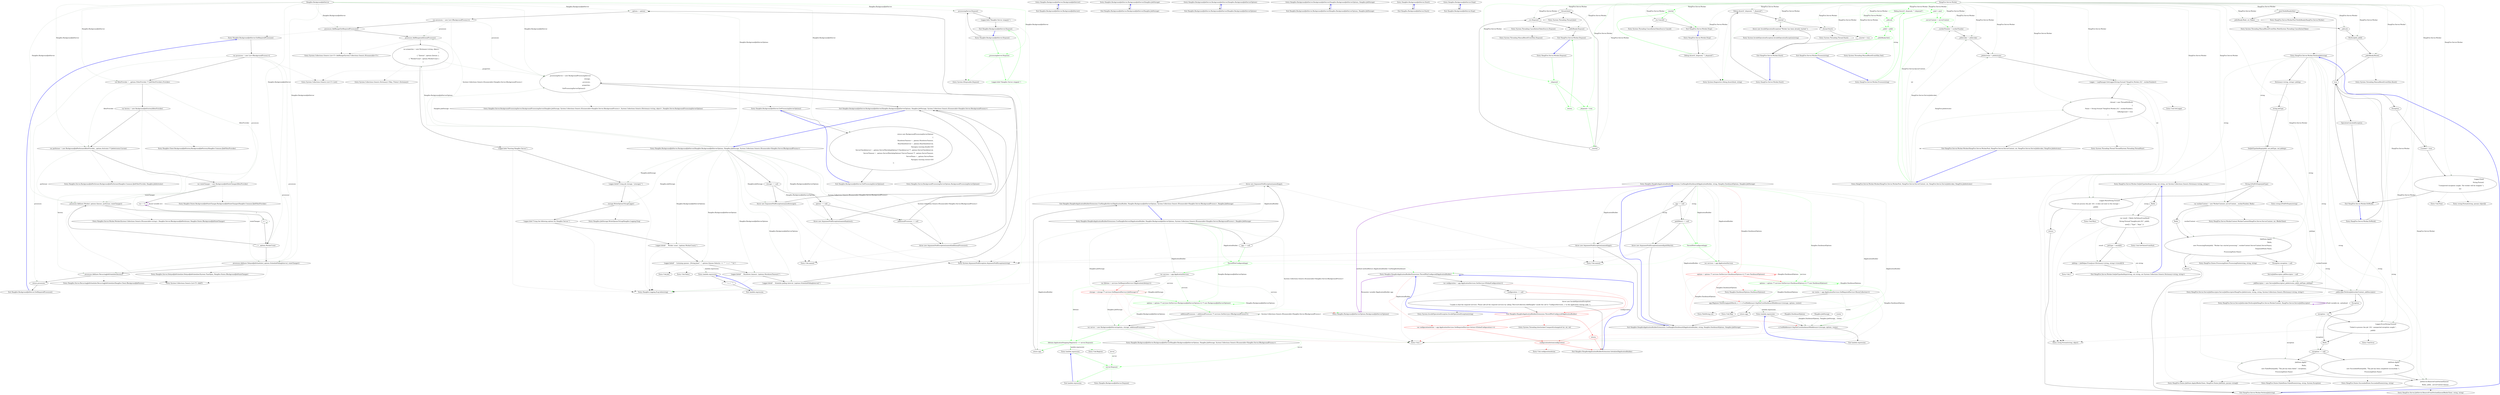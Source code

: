 digraph  {
n77 [label="Hangfire.BackgroundJobServer", span=""];
n0 [label="Entry Hangfire.BackgroundJobServer.BackgroundJobServer()", span="39-39", cluster="Hangfire.BackgroundJobServer.BackgroundJobServer()"];
n1 [label="Exit Hangfire.BackgroundJobServer.BackgroundJobServer()", span="39-39", cluster="Hangfire.BackgroundJobServer.BackgroundJobServer()"];
n2 [label="Entry Hangfire.BackgroundJobServer.BackgroundJobServer(Hangfire.JobStorage)", span="49-49", cluster="Hangfire.BackgroundJobServer.BackgroundJobServer(Hangfire.JobStorage)"];
n3 [label="Exit Hangfire.BackgroundJobServer.BackgroundJobServer(Hangfire.JobStorage)", span="49-49", cluster="Hangfire.BackgroundJobServer.BackgroundJobServer(Hangfire.JobStorage)"];
n4 [label="Entry Hangfire.BackgroundJobServer.BackgroundJobServer(Hangfire.BackgroundJobServerOptions)", span="59-59", cluster="Hangfire.BackgroundJobServer.BackgroundJobServer(Hangfire.BackgroundJobServerOptions)"];
n5 [label="Exit Hangfire.BackgroundJobServer.BackgroundJobServer(Hangfire.BackgroundJobServerOptions)", span="59-59", cluster="Hangfire.BackgroundJobServer.BackgroundJobServer(Hangfire.BackgroundJobServerOptions)"];
n6 [label="Entry Hangfire.BackgroundJobServer.BackgroundJobServer(Hangfire.BackgroundJobServerOptions, Hangfire.JobStorage)", span="70-70", cluster="Hangfire.BackgroundJobServer.BackgroundJobServer(Hangfire.BackgroundJobServerOptions, Hangfire.JobStorage)"];
n7 [label="Exit Hangfire.BackgroundJobServer.BackgroundJobServer(Hangfire.BackgroundJobServerOptions, Hangfire.JobStorage)", span="70-70", cluster="Hangfire.BackgroundJobServer.BackgroundJobServer(Hangfire.BackgroundJobServerOptions, Hangfire.JobStorage)"];
n8 [label="Entry Hangfire.BackgroundJobServer.BackgroundJobServer(Hangfire.BackgroundJobServerOptions, Hangfire.JobStorage, System.Collections.Generic.IEnumerable<Hangfire.Server.IBackgroundProcess>)", span="75-75", cluster="Hangfire.BackgroundJobServer.BackgroundJobServer(Hangfire.BackgroundJobServerOptions, Hangfire.JobStorage, System.Collections.Generic.IEnumerable<Hangfire.Server.IBackgroundProcess>)"];
n9 [label="storage == null", span="80-80", cluster="Hangfire.BackgroundJobServer.BackgroundJobServer(Hangfire.BackgroundJobServerOptions, Hangfire.JobStorage, System.Collections.Generic.IEnumerable<Hangfire.Server.IBackgroundProcess>)"];
n10 [label="throw new ArgumentNullException(nameof(storage));", span="80-80", cluster="Hangfire.BackgroundJobServer.BackgroundJobServer(Hangfire.BackgroundJobServerOptions, Hangfire.JobStorage, System.Collections.Generic.IEnumerable<Hangfire.Server.IBackgroundProcess>)"];
n11 [label="options == null", span="81-81", cluster="Hangfire.BackgroundJobServer.BackgroundJobServer(Hangfire.BackgroundJobServerOptions, Hangfire.JobStorage, System.Collections.Generic.IEnumerable<Hangfire.Server.IBackgroundProcess>)"];
n12 [label="throw new ArgumentNullException(nameof(options));", span="81-81", cluster="Hangfire.BackgroundJobServer.BackgroundJobServer(Hangfire.BackgroundJobServerOptions, Hangfire.JobStorage, System.Collections.Generic.IEnumerable<Hangfire.Server.IBackgroundProcess>)"];
n13 [label="additionalProcesses == null", span="82-82", cluster="Hangfire.BackgroundJobServer.BackgroundJobServer(Hangfire.BackgroundJobServerOptions, Hangfire.JobStorage, System.Collections.Generic.IEnumerable<Hangfire.Server.IBackgroundProcess>)"];
n14 [label="throw new ArgumentNullException(nameof(additionalProcesses));", span="82-82", cluster="Hangfire.BackgroundJobServer.BackgroundJobServer(Hangfire.BackgroundJobServerOptions, Hangfire.JobStorage, System.Collections.Generic.IEnumerable<Hangfire.Server.IBackgroundProcess>)"];
n15 [label="_options = options", span="84-84", cluster="Hangfire.BackgroundJobServer.BackgroundJobServer(Hangfire.BackgroundJobServerOptions, Hangfire.JobStorage, System.Collections.Generic.IEnumerable<Hangfire.Server.IBackgroundProcess>)"];
n18 [label="processes.AddRange(additionalProcesses)", span="88-88", cluster="Hangfire.BackgroundJobServer.BackgroundJobServer(Hangfire.BackgroundJobServerOptions, Hangfire.JobStorage, System.Collections.Generic.IEnumerable<Hangfire.Server.IBackgroundProcess>)"];
n19 [label="var properties = new Dictionary<string, object>\r\n            {\r\n                { ''Queues'', options.Queues },\r\n                { ''WorkerCount'', options.WorkerCount }\r\n            }", span="90-94", cluster="Hangfire.BackgroundJobServer.BackgroundJobServer(Hangfire.BackgroundJobServerOptions, Hangfire.JobStorage, System.Collections.Generic.IEnumerable<Hangfire.Server.IBackgroundProcess>)"];
n21 [label="Logger.Info($''Using job storage: '{storage}''')", span="97-97", cluster="Hangfire.BackgroundJobServer.BackgroundJobServer(Hangfire.BackgroundJobServerOptions, Hangfire.JobStorage, System.Collections.Generic.IEnumerable<Hangfire.Server.IBackgroundProcess>)"];
n22 [label="storage.WriteOptionsToLog(Logger)", span="99-99", cluster="Hangfire.BackgroundJobServer.BackgroundJobServer(Hangfire.BackgroundJobServerOptions, Hangfire.JobStorage, System.Collections.Generic.IEnumerable<Hangfire.Server.IBackgroundProcess>)"];
n24 [label="Logger.Info($''    Worker count: {options.WorkerCount}'')", span="102-102", cluster="Hangfire.BackgroundJobServer.BackgroundJobServer(Hangfire.BackgroundJobServerOptions, Hangfire.JobStorage, System.Collections.Generic.IEnumerable<Hangfire.Server.IBackgroundProcess>)"];
n25 [label="Logger.Info($''    Listening queues: {String.Join('', '', options.Queues.Select(x => ''''' + x + '''''))}'')", span="103-103", cluster="Hangfire.BackgroundJobServer.BackgroundJobServer(Hangfire.BackgroundJobServerOptions, Hangfire.JobStorage, System.Collections.Generic.IEnumerable<Hangfire.Server.IBackgroundProcess>)"];
n26 [label="Logger.Info($''    Shutdown timeout: {options.ShutdownTimeout}'')", span="104-104", cluster="Hangfire.BackgroundJobServer.BackgroundJobServer(Hangfire.BackgroundJobServerOptions, Hangfire.JobStorage, System.Collections.Generic.IEnumerable<Hangfire.Server.IBackgroundProcess>)"];
n27 [label="Logger.Info($''    Schedule polling interval: {options.SchedulePollingInterval}'')", span="105-105", cluster="Hangfire.BackgroundJobServer.BackgroundJobServer(Hangfire.BackgroundJobServerOptions, Hangfire.JobStorage, System.Collections.Generic.IEnumerable<Hangfire.Server.IBackgroundProcess>)"];
n28 [label="_processingServer = new BackgroundProcessingServer(\r\n                storage, \r\n                processes, \r\n                properties, \r\n                GetProcessingServerOptions())", span="107-111", cluster="Hangfire.BackgroundJobServer.BackgroundJobServer(Hangfire.BackgroundJobServerOptions, Hangfire.JobStorage, System.Collections.Generic.IEnumerable<Hangfire.Server.IBackgroundProcess>)"];
n16 [label="var processes = new List<IBackgroundProcess>()", span="86-86", cluster="Hangfire.BackgroundJobServer.BackgroundJobServer(Hangfire.BackgroundJobServerOptions, Hangfire.JobStorage, System.Collections.Generic.IEnumerable<Hangfire.Server.IBackgroundProcess>)"];
n17 [label="processes.AddRange(GetRequiredProcesses())", span="87-87", cluster="Hangfire.BackgroundJobServer.BackgroundJobServer(Hangfire.BackgroundJobServerOptions, Hangfire.JobStorage, System.Collections.Generic.IEnumerable<Hangfire.Server.IBackgroundProcess>)"];
n32 [label="Entry System.Collections.Generic.List<T>.List()", span="0-0", cluster="System.Collections.Generic.List<T>.List()"];
n33 [label="Entry Hangfire.BackgroundJobServer.GetRequiredProcesses()", span="120-120", cluster="Hangfire.BackgroundJobServer.GetRequiredProcesses()"];
n34 [label="Entry System.Collections.Generic.List<T>.AddRange(System.Collections.Generic.IEnumerable<T>)", span="0-0", cluster="System.Collections.Generic.List<T>.AddRange(System.Collections.Generic.IEnumerable<T>)"];
n20 [label="Logger.Info(''Starting Hangfire Server'')", span="96-96", cluster="Hangfire.BackgroundJobServer.BackgroundJobServer(Hangfire.BackgroundJobServerOptions, Hangfire.JobStorage, System.Collections.Generic.IEnumerable<Hangfire.Server.IBackgroundProcess>)"];
n35 [label="Entry System.Collections.Generic.Dictionary<TKey, TValue>.Dictionary()", span="0-0", cluster="System.Collections.Generic.Dictionary<TKey, TValue>.Dictionary()"];
n36 [label="Entry Hangfire.Logging.ILog.Info(string)", span="204-204", cluster="Hangfire.Logging.ILog.Info(string)"];
n23 [label="Logger.Info(''Using the following options for Hangfire Server:'')", span="101-101", cluster="Hangfire.BackgroundJobServer.BackgroundJobServer(Hangfire.BackgroundJobServerOptions, Hangfire.JobStorage, System.Collections.Generic.IEnumerable<Hangfire.Server.IBackgroundProcess>)"];
n37 [label="Entry Hangfire.JobStorage.WriteOptionsToLog(Hangfire.Logging.ILog)", span="70-70", cluster="Hangfire.JobStorage.WriteOptionsToLog(Hangfire.Logging.ILog)"];
n38 [label="Entry Unk.Select", span="", cluster="Unk.Select"];
n39 [label="Entry Unk.Join", span="", cluster="Unk.Join"];
n42 [label="Entry lambda expression", span="103-103", cluster="lambda expression"];
n29 [label="Exit Hangfire.BackgroundJobServer.BackgroundJobServer(Hangfire.BackgroundJobServerOptions, Hangfire.JobStorage, System.Collections.Generic.IEnumerable<Hangfire.Server.IBackgroundProcess>)", span="75-75", cluster="Hangfire.BackgroundJobServer.BackgroundJobServer(Hangfire.BackgroundJobServerOptions, Hangfire.JobStorage, System.Collections.Generic.IEnumerable<Hangfire.Server.IBackgroundProcess>)"];
n40 [label="Entry Hangfire.Server.BackgroundProcessingServer.BackgroundProcessingServer(Hangfire.JobStorage, System.Collections.Generic.IEnumerable<Hangfire.Server.IBackgroundProcess>, System.Collections.Generic.IDictionary<string, object>, Hangfire.Server.BackgroundProcessingServerOptions)", span="91-91", cluster="Hangfire.Server.BackgroundProcessingServer.BackgroundProcessingServer(Hangfire.JobStorage, System.Collections.Generic.IEnumerable<Hangfire.Server.IBackgroundProcess>, System.Collections.Generic.IDictionary<string, object>, Hangfire.Server.BackgroundProcessingServerOptions)"];
n41 [label="Entry Hangfire.BackgroundJobServer.GetProcessingServerOptions()", span="141-141", cluster="Hangfire.BackgroundJobServer.GetProcessingServerOptions()"];
n30 [label="Entry System.ArgumentNullException.ArgumentNullException(string)", span="0-0", cluster="System.ArgumentNullException.ArgumentNullException(string)"];
n31 [label="Entry Unk.nameof", span="", cluster="Unk.nameof"];
n43 [label="''''' + x + '''''", span="103-103", cluster="lambda expression"];
n44 [label="Exit lambda expression", span="103-103", cluster="lambda expression"];
n45 [label="Entry Hangfire.BackgroundJobServer.Dispose()", span="114-114", cluster="Hangfire.BackgroundJobServer.Dispose()"];
n46 [label="_processingServer.Dispose()", span="116-116", cluster="Hangfire.BackgroundJobServer.Dispose()"];
n47 [label="Logger.Info(''Hangfire Server stopped.'')", span="117-117", cluster="Hangfire.BackgroundJobServer.Dispose()"];
n49 [label="Entry System.IDisposable.Dispose()", span="0-0", cluster="System.IDisposable.Dispose()"];
n48 [label="Exit Hangfire.BackgroundJobServer.Dispose()", span="114-114", cluster="Hangfire.BackgroundJobServer.Dispose()"];
n50 [label="var processes = new List<IBackgroundProcess>()", span="122-122", cluster="Hangfire.BackgroundJobServer.GetRequiredProcesses()"];
n51 [label="var filterProvider = _options.FilterProvider ?? JobFilterProviders.Providers", span="124-124", cluster="Hangfire.BackgroundJobServer.GetRequiredProcesses()"];
n57 [label="processes.Add(new Worker(_options.Queues, performer, stateChanger))", span="132-132", cluster="Hangfire.BackgroundJobServer.GetRequiredProcesses()"];
n59 [label="processes.Add(new DelayedJobScheduler(_options.SchedulePollingInterval, stateChanger))", span="135-135", cluster="Hangfire.BackgroundJobServer.GetRequiredProcesses()"];
n60 [label="processes.Add(new RecurringJobScheduler(factory))", span="136-136", cluster="Hangfire.BackgroundJobServer.GetRequiredProcesses()"];
n61 [label="return processes;", span="138-138", cluster="Hangfire.BackgroundJobServer.GetRequiredProcesses()"];
n52 [label="var factory = new BackgroundJobFactory(filterProvider)", span="126-126", cluster="Hangfire.BackgroundJobServer.GetRequiredProcesses()"];
n53 [label="var performer = new BackgroundJobPerformer(filterProvider, _options.Activator ?? JobActivator.Current)", span="127-127", cluster="Hangfire.BackgroundJobServer.GetRequiredProcesses()"];
n54 [label="var stateChanger = new BackgroundJobStateChanger(filterProvider)", span="128-128", cluster="Hangfire.BackgroundJobServer.GetRequiredProcesses()"];
n63 [label="Entry Hangfire.Client.BackgroundJobFactory.BackgroundJobFactory(Hangfire.Common.IJobFilterProvider)", span="35-35", cluster="Hangfire.Client.BackgroundJobFactory.BackgroundJobFactory(Hangfire.Common.IJobFilterProvider)"];
n64 [label="Entry Hangfire.Server.BackgroundJobPerformer.BackgroundJobPerformer(Hangfire.Common.IJobFilterProvider, Hangfire.JobActivator)", span="39-39", cluster="Hangfire.Server.BackgroundJobPerformer.BackgroundJobPerformer(Hangfire.Common.IJobFilterProvider, Hangfire.JobActivator)"];
n55 [label="var i = 0", span="130-130", cluster="Hangfire.BackgroundJobServer.GetRequiredProcesses()"];
n65 [label="Entry Hangfire.States.BackgroundJobStateChanger.BackgroundJobStateChanger(Hangfire.Common.IJobFilterProvider)", span="35-35", cluster="Hangfire.States.BackgroundJobStateChanger.BackgroundJobStateChanger(Hangfire.Common.IJobFilterProvider)"];
n56 [label="i < _options.WorkerCount", span="130-130", cluster="Hangfire.BackgroundJobServer.GetRequiredProcesses()"];
n58 [label="i++", span="130-130", cluster="Hangfire.BackgroundJobServer.GetRequiredProcesses()"];
n66 [label="Entry Hangfire.Server.Worker.Worker(System.Collections.Generic.IEnumerable<string>, Hangfire.Server.IBackgroundJobPerformer, Hangfire.States.IBackgroundJobStateChanger)", span="60-60", cluster="Hangfire.Server.Worker.Worker(System.Collections.Generic.IEnumerable<string>, Hangfire.Server.IBackgroundJobPerformer, Hangfire.States.IBackgroundJobStateChanger)"];
n67 [label="Entry System.Collections.Generic.List<T>.Add(T)", span="0-0", cluster="System.Collections.Generic.List<T>.Add(T)"];
n68 [label="Entry Hangfire.Server.DelayedJobScheduler.DelayedJobScheduler(System.TimeSpan, Hangfire.States.IBackgroundJobStateChanger)", span="104-104", cluster="Hangfire.Server.DelayedJobScheduler.DelayedJobScheduler(System.TimeSpan, Hangfire.States.IBackgroundJobStateChanger)"];
n69 [label="Entry Hangfire.Server.RecurringJobScheduler.RecurringJobScheduler(Hangfire.Client.IBackgroundJobFactory)", span="90-90", cluster="Hangfire.Server.RecurringJobScheduler.RecurringJobScheduler(Hangfire.Client.IBackgroundJobFactory)"];
n62 [label="Exit Hangfire.BackgroundJobServer.GetRequiredProcesses()", span="120-120", cluster="Hangfire.BackgroundJobServer.GetRequiredProcesses()"];
n70 [label="return new BackgroundProcessingServerOptions\r\n            {\r\n                ShutdownTimeout = _options.ShutdownTimeout,\r\n                HeartbeatInterval = _options.HeartbeatInterval,\r\n#pragma warning disable 618\r\n                ServerCheckInterval = _options.ServerWatchdogOptions?.CheckInterval ?? _options.ServerCheckInterval,\r\n                ServerTimeout = _options.ServerWatchdogOptions?.ServerTimeout ?? _options.ServerTimeout,\r\n                ServerName = _options.ServerName\r\n#pragma warning restore 618\r\n            };", span="143-152", cluster="Hangfire.BackgroundJobServer.GetProcessingServerOptions()"];
n71 [label="Exit Hangfire.BackgroundJobServer.GetProcessingServerOptions()", span="141-141", cluster="Hangfire.BackgroundJobServer.GetProcessingServerOptions()"];
n72 [label="Entry Hangfire.Server.BackgroundProcessingServerOptions.BackgroundProcessingServerOptions()", span="22-22", cluster="Hangfire.Server.BackgroundProcessingServerOptions.BackgroundProcessingServerOptions()"];
n73 [label="Entry Hangfire.BackgroundJobServer.Start()", span="156-156", cluster="Hangfire.BackgroundJobServer.Start()"];
n74 [label="Exit Hangfire.BackgroundJobServer.Start()", span="156-156", cluster="Hangfire.BackgroundJobServer.Start()"];
n75 [label="Entry Hangfire.BackgroundJobServer.Stop()", span="161-161", cluster="Hangfire.BackgroundJobServer.Stop()"];
n76 [label="Exit Hangfire.BackgroundJobServer.Stop()", span="161-161", cluster="Hangfire.BackgroundJobServer.Stop()"];
d46 [label="_processingServer.Dispose()", span="116-116", cluster="Hangfire.BackgroundJobServer.Dispose()", color=green, community=0];
d47 [label="Logger.Info(''Hangfire Server stopped.'')", span="117-117", cluster="Hangfire.BackgroundJobServer.Dispose()", color=green, community=0];
m1_53 [label="Entry Unk.configurationAction", span="", cluster="Unk.configurationAction", file="HangfireApplicationBuilderExtensions.cs"];
m1_15 [label="Entry Hangfire.HangfireApplicationBuilderExtensions.ThrowIfNotConfigured(IApplicationBuilder)", span="77-77", cluster="Hangfire.HangfireApplicationBuilderExtensions.ThrowIfNotConfigured(IApplicationBuilder)", file="HangfireApplicationBuilderExtensions.cs"];
m1_43 [label="var configuration = app.ApplicationServices.GetService<IGlobalConfiguration>()", span="79-79", cluster="Hangfire.HangfireApplicationBuilderExtensions.ThrowIfNotConfigured(IApplicationBuilder)", file="HangfireApplicationBuilderExtensions.cs"];
m1_48 [label="var configurationAction = app.ApplicationServices.GetRequiredService<Action<IGlobalConfiguration>>()", span="92-92", cluster="Hangfire.HangfireApplicationBuilderExtensions.Initialize(IApplicationBuilder)", color=red, community=0, file="HangfireApplicationBuilderExtensions.cs"];
m1_44 [label="configuration == null", span="80-80", cluster="Hangfire.HangfireApplicationBuilderExtensions.ThrowIfNotConfigured(IApplicationBuilder)", file="HangfireApplicationBuilderExtensions.cs"];
m1_49 [label="configurationAction(configuration)", span="93-93", cluster="Hangfire.HangfireApplicationBuilderExtensions.Initialize(IApplicationBuilder)", color=red, community=0, file="HangfireApplicationBuilderExtensions.cs"];
m1_45 [label="throw new InvalidOperationException(\r\n                    ''Unable to find the required services. Please add all the required services by calling 'IServiceCollection.AddHangfire' inside the call to 'ConfigureServices(...)' in the application startup code.'');", span="82-83", cluster="Hangfire.HangfireApplicationBuilderExtensions.ThrowIfNotConfigured(IApplicationBuilder)", file="HangfireApplicationBuilderExtensions.cs"];
m1_46 [label="Exit Hangfire.HangfireApplicationBuilderExtensions.ThrowIfNotConfigured(IApplicationBuilder)", span="77-77", cluster="Hangfire.HangfireApplicationBuilderExtensions.ThrowIfNotConfigured(IApplicationBuilder)", color=red, community=0, file="HangfireApplicationBuilderExtensions.cs"];
m1_47 [label="return;", span="90-90", cluster="Hangfire.HangfireApplicationBuilderExtensions.Initialize(IApplicationBuilder)", color=red, community=0, file="HangfireApplicationBuilderExtensions.cs"];
m1_50 [label="Exit Hangfire.HangfireApplicationBuilderExtensions.Initialize(IApplicationBuilder)", span="80-80", cluster="Hangfire.HangfireApplicationBuilderExtensions.Initialize(IApplicationBuilder)", file="HangfireApplicationBuilderExtensions.cs"];
m1_16 [label="Entry Unk.>", span="", cluster="Unk.>", file="HangfireApplicationBuilderExtensions.cs"];
m1_23 [label="Entry Hangfire.HangfireApplicationBuilderExtensions.UseHangfireServer(IApplicationBuilder, Hangfire.BackgroundJobServerOptions, System.Collections.Generic.IEnumerable<Hangfire.Server.IBackgroundProcess>, Hangfire.JobStorage)", span="53-53", cluster="Hangfire.HangfireApplicationBuilderExtensions.UseHangfireServer(IApplicationBuilder, Hangfire.BackgroundJobServerOptions, System.Collections.Generic.IEnumerable<Hangfire.Server.IBackgroundProcess>, Hangfire.JobStorage)", file="HangfireApplicationBuilderExtensions.cs"];
m1_24 [label="app == null", span="59-59", cluster="Hangfire.HangfireApplicationBuilderExtensions.UseHangfireServer(IApplicationBuilder, Hangfire.BackgroundJobServerOptions, System.Collections.Generic.IEnumerable<Hangfire.Server.IBackgroundProcess>, Hangfire.JobStorage)", file="HangfireApplicationBuilderExtensions.cs"];
m1_25 [label="throw new ArgumentNullException(nameof(app));", span="59-59", cluster="Hangfire.HangfireApplicationBuilderExtensions.UseHangfireServer(IApplicationBuilder, Hangfire.BackgroundJobServerOptions, System.Collections.Generic.IEnumerable<Hangfire.Server.IBackgroundProcess>, Hangfire.JobStorage)", file="HangfireApplicationBuilderExtensions.cs"];
m1_26 [label="ThrowIfNotConfigured(app)", span="60-60", cluster="Hangfire.HangfireApplicationBuilderExtensions.UseHangfireServer(IApplicationBuilder, Hangfire.BackgroundJobServerOptions, System.Collections.Generic.IEnumerable<Hangfire.Server.IBackgroundProcess>, Hangfire.JobStorage)", color=green, community=0, file="HangfireApplicationBuilderExtensions.cs"];
m1_27 [label="var services = app.ApplicationServices", span="63-63", cluster="Hangfire.HangfireApplicationBuilderExtensions.UseHangfireServer(IApplicationBuilder, Hangfire.BackgroundJobServerOptions, System.Collections.Generic.IEnumerable<Hangfire.Server.IBackgroundProcess>, Hangfire.JobStorage)", file="HangfireApplicationBuilderExtensions.cs"];
m1_29 [label="storage = storage ?? services.GetRequiredService<JobStorage>()", span="65-65", cluster="Hangfire.HangfireApplicationBuilderExtensions.UseHangfireServer(IApplicationBuilder, Hangfire.BackgroundJobServerOptions, System.Collections.Generic.IEnumerable<Hangfire.Server.IBackgroundProcess>, Hangfire.JobStorage)", color=red, community=0, file="HangfireApplicationBuilderExtensions.cs"];
m1_30 [label="options = options ?? services.GetService<BackgroundJobServerOptions>() ?? new BackgroundJobServerOptions()", span="66-66", cluster="Hangfire.HangfireApplicationBuilderExtensions.UseHangfireServer(IApplicationBuilder, Hangfire.BackgroundJobServerOptions, System.Collections.Generic.IEnumerable<Hangfire.Server.IBackgroundProcess>, Hangfire.JobStorage)", file="HangfireApplicationBuilderExtensions.cs", color=green, community=0];
m1_31 [label="additionalProcesses = additionalProcesses ?? services.GetServices<IBackgroundProcess>()", span="68-68", cluster="Hangfire.HangfireApplicationBuilderExtensions.UseHangfireServer(IApplicationBuilder, Hangfire.BackgroundJobServerOptions, System.Collections.Generic.IEnumerable<Hangfire.Server.IBackgroundProcess>, Hangfire.JobStorage)", file="HangfireApplicationBuilderExtensions.cs"];
m1_34 [label="return app;", span="75-75", cluster="Hangfire.HangfireApplicationBuilderExtensions.UseHangfireServer(IApplicationBuilder, Hangfire.BackgroundJobServerOptions, System.Collections.Generic.IEnumerable<Hangfire.Server.IBackgroundProcess>, Hangfire.JobStorage)", file="HangfireApplicationBuilderExtensions.cs"];
m1_28 [label="var lifetime = services.GetRequiredService<IApplicationLifetime>()", span="64-64", cluster="Hangfire.HangfireApplicationBuilderExtensions.UseHangfireServer(IApplicationBuilder, Hangfire.BackgroundJobServerOptions, System.Collections.Generic.IEnumerable<Hangfire.Server.IBackgroundProcess>, Hangfire.JobStorage)", file="HangfireApplicationBuilderExtensions.cs"];
m1_33 [label="lifetime.ApplicationStopping.Register(() => server.Dispose())", span="71-71", cluster="Hangfire.HangfireApplicationBuilderExtensions.UseHangfireServer(IApplicationBuilder, Hangfire.BackgroundJobServerOptions, System.Collections.Generic.IEnumerable<Hangfire.Server.IBackgroundProcess>, Hangfire.JobStorage)", color=green, community=0, file="HangfireApplicationBuilderExtensions.cs"];
m1_32 [label="var server = new BackgroundJobServer(options, storage, additionalProcesses)", span="70-70", cluster="Hangfire.HangfireApplicationBuilderExtensions.UseHangfireServer(IApplicationBuilder, Hangfire.BackgroundJobServerOptions, System.Collections.Generic.IEnumerable<Hangfire.Server.IBackgroundProcess>, Hangfire.JobStorage)", file="HangfireApplicationBuilderExtensions.cs"];
m1_35 [label="Exit Hangfire.HangfireApplicationBuilderExtensions.UseHangfireServer(IApplicationBuilder, Hangfire.BackgroundJobServerOptions, System.Collections.Generic.IEnumerable<Hangfire.Server.IBackgroundProcess>, Hangfire.JobStorage)", span="53-53", cluster="Hangfire.HangfireApplicationBuilderExtensions.UseHangfireServer(IApplicationBuilder, Hangfire.BackgroundJobServerOptions, System.Collections.Generic.IEnumerable<Hangfire.Server.IBackgroundProcess>, Hangfire.JobStorage)", file="HangfireApplicationBuilderExtensions.cs"];
m1_37 [label="Entry Hangfire.BackgroundJobServer.BackgroundJobServer(Hangfire.BackgroundJobServerOptions, Hangfire.JobStorage, System.Collections.Generic.IEnumerable<Hangfire.Server.IBackgroundProcess>)", span="75-75", cluster="Hangfire.BackgroundJobServer.BackgroundJobServer(Hangfire.BackgroundJobServerOptions, Hangfire.JobStorage, System.Collections.Generic.IEnumerable<Hangfire.Server.IBackgroundProcess>)", file="HangfireApplicationBuilderExtensions.cs"];
m1_19 [label="Entry Unk.Map", span="", cluster="Unk.Map", file="HangfireApplicationBuilderExtensions.cs"];
m1_42 [label="Entry Hangfire.BackgroundJobServer.Dispose()", span="114-114", cluster="Hangfire.BackgroundJobServer.Dispose()", file="HangfireApplicationBuilderExtensions.cs"];
m1_18 [label="Entry PathString.cstr", span="", cluster="PathString.cstr", file="HangfireApplicationBuilderExtensions.cs"];
m1_52 [label="Entry System.Threading.Interlocked.CompareExchange(ref int, int, int)", span="0-0", cluster="System.Threading.Interlocked.CompareExchange(ref int, int, int)", file="HangfireApplicationBuilderExtensions.cs"];
m1_0 [label="Entry Hangfire.HangfireApplicationBuilderExtensions.UseHangfireDashboard(IApplicationBuilder, string, Hangfire.DashboardOptions, Hangfire.JobStorage)", span="31-31", cluster="Hangfire.HangfireApplicationBuilderExtensions.UseHangfireDashboard(IApplicationBuilder, string, Hangfire.DashboardOptions, Hangfire.JobStorage)", file="HangfireApplicationBuilderExtensions.cs"];
m1_1 [label="app == null", span="37-37", cluster="Hangfire.HangfireApplicationBuilderExtensions.UseHangfireDashboard(IApplicationBuilder, string, Hangfire.DashboardOptions, Hangfire.JobStorage)", file="HangfireApplicationBuilderExtensions.cs"];
m1_2 [label="throw new ArgumentNullException(nameof(app));", span="37-37", cluster="Hangfire.HangfireApplicationBuilderExtensions.UseHangfireDashboard(IApplicationBuilder, string, Hangfire.DashboardOptions, Hangfire.JobStorage)", file="HangfireApplicationBuilderExtensions.cs"];
m1_3 [label="pathMatch == null", span="38-38", cluster="Hangfire.HangfireApplicationBuilderExtensions.UseHangfireDashboard(IApplicationBuilder, string, Hangfire.DashboardOptions, Hangfire.JobStorage)", file="HangfireApplicationBuilderExtensions.cs"];
m1_4 [label="throw new ArgumentNullException(nameof(pathMatch));", span="38-38", cluster="Hangfire.HangfireApplicationBuilderExtensions.UseHangfireDashboard(IApplicationBuilder, string, Hangfire.DashboardOptions, Hangfire.JobStorage)", file="HangfireApplicationBuilderExtensions.cs"];
m1_5 [label="ThrowIfNotConfigured(app)", span="39-39", cluster="Hangfire.HangfireApplicationBuilderExtensions.UseHangfireDashboard(IApplicationBuilder, string, Hangfire.DashboardOptions, Hangfire.JobStorage)", color=green, community=0, file="HangfireApplicationBuilderExtensions.cs"];
m1_6 [label="var services = app.ApplicationServices", span="42-42", cluster="Hangfire.HangfireApplicationBuilderExtensions.UseHangfireDashboard(IApplicationBuilder, string, Hangfire.DashboardOptions, Hangfire.JobStorage)", file="HangfireApplicationBuilderExtensions.cs"];
m1_7 [label="options = options ?? services.GetService<DashboardOptions>() ?? new DashboardOptions()", span="44-44", cluster="Hangfire.HangfireApplicationBuilderExtensions.UseHangfireDashboard(IApplicationBuilder, string, Hangfire.DashboardOptions, Hangfire.JobStorage)", color=red, community=0, file="HangfireApplicationBuilderExtensions.cs"];
m1_8 [label="options = options ?? services.GetService<DashboardOptions>() ?? new DashboardOptions()", span="44-44", cluster="Hangfire.HangfireApplicationBuilderExtensions.UseHangfireDashboard(IApplicationBuilder, string, Hangfire.DashboardOptions, Hangfire.JobStorage)", file="HangfireApplicationBuilderExtensions.cs", color=green, community=0];
m1_9 [label="var routes = app.ApplicationServices.GetRequiredService<RouteCollection>()", span="46-46", cluster="Hangfire.HangfireApplicationBuilderExtensions.UseHangfireDashboard(IApplicationBuilder, string, Hangfire.DashboardOptions, Hangfire.JobStorage)", file="HangfireApplicationBuilderExtensions.cs"];
m1_10 [label="app.Map(new PathString(pathMatch), x => x.UseMiddleware<AspNetCoreDashboardMiddleware>(storage, options, routes))", span="48-48", cluster="Hangfire.HangfireApplicationBuilderExtensions.UseHangfireDashboard(IApplicationBuilder, string, Hangfire.DashboardOptions, Hangfire.JobStorage)", file="HangfireApplicationBuilderExtensions.cs"];
m1_11 [label="return app;", span="50-50", cluster="Hangfire.HangfireApplicationBuilderExtensions.UseHangfireDashboard(IApplicationBuilder, string, Hangfire.DashboardOptions, Hangfire.JobStorage)", file="HangfireApplicationBuilderExtensions.cs"];
m1_12 [label="Exit Hangfire.HangfireApplicationBuilderExtensions.UseHangfireDashboard(IApplicationBuilder, string, Hangfire.DashboardOptions, Hangfire.JobStorage)", span="31-31", cluster="Hangfire.HangfireApplicationBuilderExtensions.UseHangfireDashboard(IApplicationBuilder, string, Hangfire.DashboardOptions, Hangfire.JobStorage)", file="HangfireApplicationBuilderExtensions.cs"];
m1_17 [label="Entry Hangfire.DashboardOptions.DashboardOptions()", span="24-24", cluster="Hangfire.DashboardOptions.DashboardOptions()", file="HangfireApplicationBuilderExtensions.cs"];
m1_38 [label="Entry Unk.Register", span="", cluster="Unk.Register", file="HangfireApplicationBuilderExtensions.cs"];
m1_14 [label="Entry Unk.nameof", span="", cluster="Unk.nameof", file="HangfireApplicationBuilderExtensions.cs"];
m1_36 [label="Entry Hangfire.BackgroundJobServerOptions.BackgroundJobServerOptions()", span="32-32", cluster="Hangfire.BackgroundJobServerOptions.BackgroundJobServerOptions()", file="HangfireApplicationBuilderExtensions.cs"];
m1_39 [label="Entry lambda expression", span="72-72", cluster="lambda expression", file="HangfireApplicationBuilderExtensions.cs"];
m1_21 [label="x.UseMiddleware<AspNetCoreDashboardMiddleware>(storage, options, routes)", span="48-48", cluster="lambda expression", file="HangfireApplicationBuilderExtensions.cs"];
m1_20 [label="Entry lambda expression", span="48-48", cluster="lambda expression", file="HangfireApplicationBuilderExtensions.cs"];
m1_22 [label="Exit lambda expression", span="48-48", cluster="lambda expression", file="HangfireApplicationBuilderExtensions.cs"];
m1_40 [label="server.Dispose()", span="71-71", cluster="lambda expression", color=green, community=0, file="HangfireApplicationBuilderExtensions.cs"];
m1_41 [label="Exit lambda expression", span="72-72", cluster="lambda expression", file="HangfireApplicationBuilderExtensions.cs"];
m1_51 [label="Entry System.InvalidOperationException.InvalidOperationException(string)", span="0-0", cluster="System.InvalidOperationException.InvalidOperationException(string)", file="HangfireApplicationBuilderExtensions.cs"];
m1_54 [label="Hangfire.DashboardOptions", span="", file="HangfireApplicationBuilderExtensions.cs"];
m1_55 [label="Hangfire.JobStorage", span="", file="HangfireApplicationBuilderExtensions.cs"];
m1_56 [label=routes, span="", file="HangfireApplicationBuilderExtensions.cs"];
m1_57 [label=server, span="", file="HangfireApplicationBuilderExtensions.cs"];
m2_44 [label="Entry System.Threading.Thread.Join()", span="0-0", cluster="System.Threading.Thread.Join()", file="HangfireServiceCollectionExtensions.cs"];
m2_62 [label="Entry System.Threading.ManualResetEventSlim.Reset()", span="0-0", cluster="System.Threading.ManualResetEventSlim.Reset()", file="HangfireServiceCollectionExtensions.cs"];
m2_63 [label="Entry string.Format(string, params object[])", span="0-0", cluster="string.Format(string, params object[])", file="HangfireServiceCollectionExtensions.cs"];
m2_21 [label="Entry System.Threading.Thread.Start()", span="0-0", cluster="System.Threading.Thread.Start()", file="HangfireServiceCollectionExtensions.cs"];
m2_45 [label="Entry System.Threading.CancellationTokenSource.Dispose()", span="0-0", cluster="System.Threading.CancellationTokenSource.Dispose()", file="HangfireServiceCollectionExtensions.cs"];
m2_11 [label="Entry System.Threading.Thread.Thread(System.Threading.ThreadStart)", span="0-0", cluster="System.Threading.Thread.Thread(System.Threading.ThreadStart)", file="HangfireServiceCollectionExtensions.cs"];
m2_9 [label="Entry string.Format(string, object)", span="0-0", cluster="string.Format(string, object)", file="HangfireServiceCollectionExtensions.cs"];
m2_27 [label="Entry System.Threading.CancellationTokenSource.Cancel()", span="0-0", cluster="System.Threading.CancellationTokenSource.Cancel()", file="HangfireServiceCollectionExtensions.cs"];
m2_34 [label="Entry System.Threading.ManualResetEventSlim.Set()", span="0-0", cluster="System.Threading.ManualResetEventSlim.Set()", file="HangfireServiceCollectionExtensions.cs"];
m2_22 [label="Entry HangFire.Server.Worker.Stop()", span="70-70", cluster="HangFire.Server.Worker.Stop()", file="HangfireServiceCollectionExtensions.cs"];
m2_24 [label=_started, span="74-74", cluster="HangFire.Server.Worker.Stop()", color=green, community=0, file="HangfireServiceCollectionExtensions.cs"];
m2_23 [label="Debug.Assert(!_disposed, ''!_disposed'')", span="72-72", cluster="HangFire.Server.Worker.Stop()", file="HangfireServiceCollectionExtensions.cs"];
m2_25 [label="_cts.Cancel()", span="76-76", cluster="HangFire.Server.Worker.Stop()", file="HangfireServiceCollectionExtensions.cs"];
m2_26 [label="Exit HangFire.Server.Worker.Stop()", span="70-70", cluster="HangFire.Server.Worker.Stop()", file="HangfireServiceCollectionExtensions.cs"];
m2_0 [label="Entry HangFire.Server.Worker.Worker(HangFire.Server.WorkerPool, HangFire.Server.ServerContext, int, HangFire.Server.ServerJobInvoker, HangFire.JobActivator)", span="36-36", cluster="HangFire.Server.Worker.Worker(HangFire.Server.WorkerPool, HangFire.Server.ServerContext, int, HangFire.Server.ServerJobInvoker, HangFire.JobActivator)", file="HangfireServiceCollectionExtensions.cs"];
m2_1 [label="_pool = pool", span="42-42", cluster="HangFire.Server.Worker.Worker(HangFire.Server.WorkerPool, HangFire.Server.ServerContext, int, HangFire.Server.ServerJobInvoker, HangFire.JobActivator)", color=green, community=0, file="HangfireServiceCollectionExtensions.cs"];
m2_2 [label="_serverContext = serverContext", span="43-43", cluster="HangFire.Server.Worker.Worker(HangFire.Server.WorkerPool, HangFire.Server.ServerContext, int, HangFire.Server.ServerJobInvoker, HangFire.JobActivator)", color=green, community=0, file="HangfireServiceCollectionExtensions.cs"];
m2_3 [label="_workerNumber = workerNumber", span="44-44", cluster="HangFire.Server.Worker.Worker(HangFire.Server.WorkerPool, HangFire.Server.ServerContext, int, HangFire.Server.ServerJobInvoker, HangFire.JobActivator)", file="HangfireServiceCollectionExtensions.cs"];
m2_4 [label="_jobInvoker = jobInvoker", span="45-45", cluster="HangFire.Server.Worker.Worker(HangFire.Server.WorkerPool, HangFire.Server.ServerContext, int, HangFire.Server.ServerJobInvoker, HangFire.JobActivator)", file="HangfireServiceCollectionExtensions.cs"];
m2_5 [label="_jobActivator = jobActivator", span="46-46", cluster="HangFire.Server.Worker.Worker(HangFire.Server.WorkerPool, HangFire.Server.ServerContext, int, HangFire.Server.ServerJobInvoker, HangFire.JobActivator)", file="HangfireServiceCollectionExtensions.cs"];
m2_6 [label="Logger = LogManager.GetLogger(String.Format(''HangFire.Worker.{0}'', workerNumber))", span="48-48", cluster="HangFire.Server.Worker.Worker(HangFire.Server.WorkerPool, HangFire.Server.ServerContext, int, HangFire.Server.ServerJobInvoker, HangFire.JobActivator)", file="HangfireServiceCollectionExtensions.cs"];
m2_7 [label="_thread = new Thread(DoWork)\r\n                {\r\n                    Name = String.Format(''HangFire.Worker.{0}'', workerNumber),\r\n                    IsBackground = true\r\n                }", span="50-54", cluster="HangFire.Server.Worker.Worker(HangFire.Server.WorkerPool, HangFire.Server.ServerContext, int, HangFire.Server.ServerJobInvoker, HangFire.JobActivator)", file="HangfireServiceCollectionExtensions.cs"];
m2_8 [label="Exit HangFire.Server.Worker.Worker(HangFire.Server.WorkerPool, HangFire.Server.ServerContext, int, HangFire.Server.ServerJobInvoker, HangFire.JobActivator)", span="36-36", cluster="HangFire.Server.Worker.Worker(HangFire.Server.WorkerPool, HangFire.Server.ServerContext, int, HangFire.Server.ServerJobInvoker, HangFire.JobActivator)", file="HangfireServiceCollectionExtensions.cs"];
m2_95 [label="Entry HangFire.Server.ServerJobInvoker.PerformJob(HangFire.Server.WorkerContext, HangFire.Server.ServerJobDescriptor)", span="33-33", cluster="HangFire.Server.ServerJobInvoker.PerformJob(HangFire.Server.WorkerContext, HangFire.Server.ServerJobDescriptor)", file="HangfireServiceCollectionExtensions.cs"];
m2_106 [label="Entry Unk.>", span="", cluster="Unk.>", file="HangfireServiceCollectionExtensions.cs"];
m2_10 [label="Entry Unk.GetLogger", span="", cluster="Unk.GetLogger", file="HangfireServiceCollectionExtensions.cs"];
m2_60 [label="Entry System.Threading.ManualResetEventSlim.Wait(System.Threading.CancellationToken)", span="0-0", cluster="System.Threading.ManualResetEventSlim.Wait(System.Threading.CancellationToken)", file="HangfireServiceCollectionExtensions.cs"];
m2_47 [label="Entry HangFire.Server.Worker.DoWork()", span="127-127", cluster="HangFire.Server.Worker.DoWork()", file="HangfireServiceCollectionExtensions.cs"];
m2_49 [label="_pool.NotifyReady(this)", span="133-133", cluster="HangFire.Server.Worker.DoWork()", file="HangfireServiceCollectionExtensions.cs"];
m2_50 [label="_jobIsReady.Wait(_cts.Token)", span="134-134", cluster="HangFire.Server.Worker.DoWork()", file="HangfireServiceCollectionExtensions.cs"];
m2_51 [label=_jobLock, span="136-136", cluster="HangFire.Server.Worker.DoWork()", file="HangfireServiceCollectionExtensions.cs"];
m2_52 [label="PerformJob(_jobId)", span="138-138", cluster="HangFire.Server.Worker.DoWork()", file="HangfireServiceCollectionExtensions.cs"];
m2_53 [label="_jobIsReady.Reset()", span="139-139", cluster="HangFire.Server.Worker.DoWork()", file="HangfireServiceCollectionExtensions.cs"];
m2_56 [label="Crashed = true", span="148-148", cluster="HangFire.Server.Worker.DoWork()", file="HangfireServiceCollectionExtensions.cs"];
m2_57 [label="Logger.Fatal(\r\n                    String.Format(\r\n                        ''Unexpected exception caught. The worker will be stopped.''),\r\n                    ex)", span="149-152", cluster="HangFire.Server.Worker.DoWork()", file="HangfireServiceCollectionExtensions.cs"];
m2_48 [label=true, span="131-131", cluster="HangFire.Server.Worker.DoWork()", file="HangfireServiceCollectionExtensions.cs"];
m2_55 [label=Exception, span="146-146", cluster="HangFire.Server.Worker.DoWork()", file="HangfireServiceCollectionExtensions.cs"];
m2_54 [label=OperationCanceledException, span="143-143", cluster="HangFire.Server.Worker.DoWork()", file="HangfireServiceCollectionExtensions.cs"];
m2_58 [label="Exit HangFire.Server.Worker.DoWork()", span="127-127", cluster="HangFire.Server.Worker.DoWork()", file="HangfireServiceCollectionExtensions.cs"];
m2_98 [label="Entry HangFire.States.FailedState.FailedState(string, string, System.Exception)", span="10-10", cluster="HangFire.States.FailedState.FailedState(string, string, System.Exception)", file="HangfireServiceCollectionExtensions.cs"];
m2_94 [label="Entry HangFire.Server.ServerJobDescriptor.ServerJobDescriptor(HangFire.JobActivator, string, string, System.Collections.Generic.IDictionary<string, string>)", span="10-10", cluster="HangFire.Server.ServerJobDescriptor.ServerJobDescriptor(HangFire.JobActivator, string, string, System.Collections.Generic.IDictionary<string, string>)", file="HangfireServiceCollectionExtensions.cs"];
m2_20 [label="Entry System.InvalidOperationException.InvalidOperationException(string)", span="0-0", cluster="System.InvalidOperationException.InvalidOperationException(string)", file="HangfireServiceCollectionExtensions.cs"];
m2_12 [label="Entry HangFire.Server.Worker.Start()", span="57-57", cluster="HangFire.Server.Worker.Start()", file="HangfireServiceCollectionExtensions.cs"];
m2_13 [label="Debug.Assert(!_disposed, ''!_disposed'')", span="59-59", cluster="HangFire.Server.Worker.Start()", file="HangfireServiceCollectionExtensions.cs"];
m2_14 [label=_started, span="61-61", cluster="HangFire.Server.Worker.Start()", file="HangfireServiceCollectionExtensions.cs"];
m2_16 [label="_thread.Start()", span="66-66", cluster="HangFire.Server.Worker.Start()", file="HangfireServiceCollectionExtensions.cs"];
m2_17 [label="_started = true", span="67-67", cluster="HangFire.Server.Worker.Start()", file="HangfireServiceCollectionExtensions.cs"];
m2_15 [label="throw new InvalidOperationException(''Worker has been already started.'');", span="63-63", cluster="HangFire.Server.Worker.Start()", file="HangfireServiceCollectionExtensions.cs"];
m2_18 [label="Exit HangFire.Server.Worker.Start()", span="57-57", cluster="HangFire.Server.Worker.Start()", file="HangfireServiceCollectionExtensions.cs"];
m2_92 [label="Entry HangFire.States.ProcessingState.ProcessingState(string, string, string)", span="10-10", cluster="HangFire.States.ProcessingState.ProcessingState(string, string, string)", file="HangfireServiceCollectionExtensions.cs"];
m2_90 [label="Entry Unk.Warn", span="", cluster="Unk.Warn", file="HangfireServiceCollectionExtensions.cs"];
m2_91 [label="Entry HangFire.Server.WorkerContext.WorkerContext(HangFire.Server.ServerContext, int, IRedisClient)", span="16-16", cluster="HangFire.Server.WorkerContext.WorkerContext(HangFire.Server.ServerContext, int, IRedisClient)", file="HangfireServiceCollectionExtensions.cs"];
m2_61 [label="Entry HangFire.Server.Worker.PerformJob(string)", span="157-157", cluster="HangFire.Server.Worker.PerformJob(string)", file="HangfireServiceCollectionExtensions.cs"];
m2_69 [label="Logger.Warn(String.Format(\r\n                    ''Could not process the job '{0}': it does not exist in the storage.'',\r\n                    jobId))", span="166-168", cluster="HangFire.Server.Worker.PerformJob(string)", file="HangfireServiceCollectionExtensions.cs"];
m2_71 [label="var workerContext = new WorkerContext(_serverContext, _workerNumber, Redis)", span="173-173", cluster="HangFire.Server.Worker.PerformJob(string)", file="HangfireServiceCollectionExtensions.cs"];
m2_77 [label="jobDescriptor = new ServerJobDescriptor(_jobActivator, jobId, jobType, jobArgs)", span="196-196", cluster="HangFire.Server.Worker.PerformJob(string)", file="HangfireServiceCollectionExtensions.cs"];
m2_78 [label="_jobInvoker.PerformJob(workerContext, jobDescriptor)", span="197-197", cluster="HangFire.Server.Worker.PerformJob(string)", file="HangfireServiceCollectionExtensions.cs"];
m2_81 [label="Logger.Error(String.Format(\r\n                    ''Failed to process the job '{0}': unexpected exception caught.'',\r\n                    jobId))", span="203-205", cluster="HangFire.Server.Worker.PerformJob(string)", file="HangfireServiceCollectionExtensions.cs"];
m2_86 [label="JobServer.RemoveFromFetchedQueue(\r\n                    Redis, jobId, _serverContext.Queue)", span="244-245", cluster="HangFire.Server.Worker.PerformJob(string)", file="HangfireServiceCollectionExtensions.cs"];
m2_68 [label="String.IsNullOrEmpty(jobType)", span="164-164", cluster="HangFire.Server.Worker.PerformJob(string)", file="HangfireServiceCollectionExtensions.cs"];
m2_70 [label="return;", span="170-170", cluster="HangFire.Server.Worker.PerformJob(string)", file="HangfireServiceCollectionExtensions.cs"];
m2_72 [label=Redis, span="175-175", cluster="HangFire.Server.Worker.PerformJob(string)", file="HangfireServiceCollectionExtensions.cs"];
m2_73 [label="!JobState.Apply(\r\n                    Redis,\r\n                    new ProcessingState(jobId, ''Worker has started processing.'', workerContext.ServerContext.ServerName),\r\n                    EnqueuedState.Name,\r\n                    ProcessingState.Name)", span="177-181", cluster="HangFire.Server.Worker.PerformJob(string)", file="HangfireServiceCollectionExtensions.cs"];
m2_67 [label="GetJobTypeAndArgs(jobId, out jobType, out jobArgs)", span="162-162", cluster="HangFire.Server.Worker.PerformJob(string)", file="HangfireServiceCollectionExtensions.cs"];
m2_76 [label="ServerJobDescriptor jobDescriptor = null", span="193-193", cluster="HangFire.Server.Worker.PerformJob(string)", file="HangfireServiceCollectionExtensions.cs"];
m2_79 [label=Exception, span="199-199", cluster="HangFire.Server.Worker.PerformJob(string)", file="HangfireServiceCollectionExtensions.cs"];
m2_82 [label=Redis, span="221-221", cluster="HangFire.Server.Worker.PerformJob(string)", file="HangfireServiceCollectionExtensions.cs"];
m2_80 [label="exception = ex", span="201-201", cluster="HangFire.Server.Worker.PerformJob(string)", file="HangfireServiceCollectionExtensions.cs"];
m2_84 [label="JobState.Apply(\r\n                        Redis,\r\n                        new SucceededState(jobId, ''The job has been completed successfully.''),\r\n                        ProcessingState.Name)", span="225-228", cluster="HangFire.Server.Worker.PerformJob(string)", file="HangfireServiceCollectionExtensions.cs"];
m2_85 [label="JobState.Apply(\r\n                        Redis,\r\n                        new FailedState(jobId, ''The job has been failed.'', exception),\r\n                        ProcessingState.Name)", span="232-235", cluster="HangFire.Server.Worker.PerformJob(string)", file="HangfireServiceCollectionExtensions.cs"];
m2_65 [label="Dictionary<string, string> jobArgs", span="159-159", cluster="HangFire.Server.Worker.PerformJob(string)", file="HangfireServiceCollectionExtensions.cs"];
m2_74 [label="return;", span="183-183", cluster="HangFire.Server.Worker.PerformJob(string)", file="HangfireServiceCollectionExtensions.cs"];
m2_75 [label="Exception exception = null", span="191-191", cluster="HangFire.Server.Worker.PerformJob(string)", file="HangfireServiceCollectionExtensions.cs"];
m2_66 [label="string jobType", span="160-160", cluster="HangFire.Server.Worker.PerformJob(string)", file="HangfireServiceCollectionExtensions.cs"];
m2_83 [label="exception == null", span="223-223", cluster="HangFire.Server.Worker.PerformJob(string)", file="HangfireServiceCollectionExtensions.cs"];
m2_87 [label="Exit HangFire.Server.Worker.PerformJob(string)", span="157-157", cluster="HangFire.Server.Worker.PerformJob(string)", file="HangfireServiceCollectionExtensions.cs"];
m2_88 [label="Entry HangFire.Server.Worker.GetJobTypeAndArgs(string, out string, out System.Collections.Generic.Dictionary<string, string>)", span="252-252", cluster="HangFire.Server.Worker.GetJobTypeAndArgs(string, out string, out System.Collections.Generic.Dictionary<string, string>)", file="HangfireServiceCollectionExtensions.cs"];
m2_101 [label="var result = Redis.GetValuesFromHash(\r\n                    String.Format(''hangfire:job:{0}'', jobId),\r\n                    new[] { ''Type'', ''Args'' })", span="256-258", cluster="HangFire.Server.Worker.GetJobTypeAndArgs(string, out string, out System.Collections.Generic.Dictionary<string, string>)", file="HangfireServiceCollectionExtensions.cs"];
m2_100 [label=Redis, span="254-254", cluster="HangFire.Server.Worker.GetJobTypeAndArgs(string, out string, out System.Collections.Generic.Dictionary<string, string>)", file="HangfireServiceCollectionExtensions.cs"];
m2_102 [label="jobType = result[0]", span="260-260", cluster="HangFire.Server.Worker.GetJobTypeAndArgs(string, out string, out System.Collections.Generic.Dictionary<string, string>)", file="HangfireServiceCollectionExtensions.cs"];
m2_103 [label="jobArgs = JobHelper.FromJson<Dictionary<string, string>>(result[1])", span="261-261", cluster="HangFire.Server.Worker.GetJobTypeAndArgs(string, out string, out System.Collections.Generic.Dictionary<string, string>)", file="HangfireServiceCollectionExtensions.cs"];
m2_104 [label="Exit HangFire.Server.Worker.GetJobTypeAndArgs(string, out string, out System.Collections.Generic.Dictionary<string, string>)", span="252-252", cluster="HangFire.Server.Worker.GetJobTypeAndArgs(string, out string, out System.Collections.Generic.Dictionary<string, string>)", file="HangfireServiceCollectionExtensions.cs"];
m2_89 [label="Entry string.IsNullOrEmpty(string)", span="0-0", cluster="string.IsNullOrEmpty(string)", file="HangfireServiceCollectionExtensions.cs"];
m2_28 [label="Entry HangFire.Server.Worker.Process(string)", span="98-98", cluster="HangFire.Server.Worker.Process(string)", file="HangfireServiceCollectionExtensions.cs"];
m2_29 [label="Debug.Assert(!_disposed, ''!_disposed'')", span="100-100", cluster="HangFire.Server.Worker.Process(string)", color=green, community=0, file="HangfireServiceCollectionExtensions.cs"];
m2_30 [label=_jobLock, span="102-102", cluster="HangFire.Server.Worker.Process(string)", color=green, community=0, file="HangfireServiceCollectionExtensions.cs"];
m2_31 [label="_jobId = jobId", span="104-104", cluster="HangFire.Server.Worker.Process(string)", color=green, community=0, file="HangfireServiceCollectionExtensions.cs"];
m2_32 [label="_jobIsReady.Set()", span="107-107", cluster="HangFire.Server.Worker.Process(string)", color=green, community=0, file="HangfireServiceCollectionExtensions.cs"];
m2_33 [label="Exit HangFire.Server.Worker.Process(string)", span="98-98", cluster="HangFire.Server.Worker.Process(string)", file="HangfireServiceCollectionExtensions.cs"];
m2_64 [label="Entry Unk.Fatal", span="", cluster="Unk.Fatal", file="HangfireServiceCollectionExtensions.cs"];
m2_97 [label="Entry HangFire.States.SucceededState.SucceededState(string, string)", span="12-12", cluster="HangFire.States.SucceededState.SucceededState(string, string)", file="HangfireServiceCollectionExtensions.cs"];
m2_19 [label="Entry System.Diagnostics.Debug.Assert(bool, string)", span="0-0", cluster="System.Diagnostics.Debug.Assert(bool, string)", file="HangfireServiceCollectionExtensions.cs"];
m2_93 [label="Entry HangFire.States.JobState.Apply(IRedisClient, HangFire.States.JobState, params string[])", span="47-47", cluster="HangFire.States.JobState.Apply(IRedisClient, HangFire.States.JobState, params string[])", file="HangfireServiceCollectionExtensions.cs"];
m2_59 [label="Entry HangFire.Server.WorkerPool.NotifyReady(HangFire.Server.Worker)", span="80-80", cluster="HangFire.Server.WorkerPool.NotifyReady(HangFire.Server.Worker)", file="HangfireServiceCollectionExtensions.cs"];
m2_105 [label="Entry Unk.GetValuesFromHash", span="", cluster="Unk.GetValuesFromHash", file="HangfireServiceCollectionExtensions.cs"];
m2_99 [label="Entry HangFire.Server.JobServer.RemoveFromFetchedQueue(IRedisClient, string, string)", span="99-99", cluster="HangFire.Server.JobServer.RemoveFromFetchedQueue(IRedisClient, string, string)", file="HangfireServiceCollectionExtensions.cs"];
m2_35 [label="Entry HangFire.Server.Worker.Dispose()", span="110-110", cluster="HangFire.Server.Worker.Dispose()", file="HangfireServiceCollectionExtensions.cs"];
m2_36 [label=_disposed, span="112-112", cluster="HangFire.Server.Worker.Dispose()", color=green, community=0, file="HangfireServiceCollectionExtensions.cs"];
m2_37 [label="return;", span="113-113", cluster="HangFire.Server.Worker.Dispose()", color=green, community=0, file="HangfireServiceCollectionExtensions.cs"];
m2_38 [label="_disposed = true", span="115-115", cluster="HangFire.Server.Worker.Dispose()", color=green, community=0, file="HangfireServiceCollectionExtensions.cs"];
m2_39 [label=_started, span="117-117", cluster="HangFire.Server.Worker.Dispose()", file="HangfireServiceCollectionExtensions.cs"];
m2_40 [label="_thread.Join()", span="119-119", cluster="HangFire.Server.Worker.Dispose()", file="HangfireServiceCollectionExtensions.cs"];
m2_41 [label="_cts.Dispose()", span="122-122", cluster="HangFire.Server.Worker.Dispose()", file="HangfireServiceCollectionExtensions.cs"];
m2_42 [label="_jobIsReady.Dispose()", span="123-123", cluster="HangFire.Server.Worker.Dispose()", file="HangfireServiceCollectionExtensions.cs"];
m2_43 [label="Exit HangFire.Server.Worker.Dispose()", span="110-110", cluster="HangFire.Server.Worker.Dispose()", file="HangfireServiceCollectionExtensions.cs"];
m2_96 [label="Entry Unk.Error", span="", cluster="Unk.Error", file="HangfireServiceCollectionExtensions.cs"];
m2_46 [label="Entry System.Threading.ManualResetEventSlim.Dispose()", span="0-0", cluster="System.Threading.ManualResetEventSlim.Dispose()", file="HangfireServiceCollectionExtensions.cs"];
m2_107 [label="HangFire.Server.Worker", span="", file="HangfireServiceCollectionExtensions.cs"];
n77 -> n15  [key=1, style=dashed, color=darkseagreen4, label="Hangfire.BackgroundJobServer"];
n77 -> n17  [key=1, style=dashed, color=darkseagreen4, label="Hangfire.BackgroundJobServer"];
n77 -> n28  [key=1, style=dashed, color=darkseagreen4, label="Hangfire.BackgroundJobServer"];
n77 -> n46  [key=1, style=dashed, color=darkseagreen4, label="Hangfire.BackgroundJobServer"];
n77 -> n51  [key=1, style=dashed, color=darkseagreen4, label="Hangfire.BackgroundJobServer"];
n77 -> n53  [key=1, style=dashed, color=darkseagreen4, label="Hangfire.BackgroundJobServer"];
n77 -> n56  [key=1, style=dashed, color=darkseagreen4, label="Hangfire.BackgroundJobServer"];
n77 -> n57  [key=1, style=dashed, color=darkseagreen4, label="Hangfire.BackgroundJobServer"];
n77 -> n59  [key=1, style=dashed, color=darkseagreen4, label="Hangfire.BackgroundJobServer"];
n77 -> n70  [key=1, style=dashed, color=darkseagreen4, label="Hangfire.BackgroundJobServer"];
n77 -> d46  [key=1, style=dashed, color=green, label="Hangfire.BackgroundJobServer"];
n0 -> n1  [key=0, style=solid];
n1 -> n0  [key=0, style=bold, color=blue];
n2 -> n3  [key=0, style=solid];
n3 -> n2  [key=0, style=bold, color=blue];
n4 -> n5  [key=0, style=solid];
n5 -> n4  [key=0, style=bold, color=blue];
n6 -> n7  [key=0, style=solid];
n7 -> n6  [key=0, style=bold, color=blue];
n8 -> n9  [key=0, style=solid];
n8 -> n10  [key=1, style=dashed, color=darkseagreen4, label="Hangfire.JobStorage"];
n8 -> n11  [key=1, style=dashed, color=darkseagreen4, label="Hangfire.BackgroundJobServerOptions"];
n8 -> n12  [key=1, style=dashed, color=darkseagreen4, label="Hangfire.BackgroundJobServerOptions"];
n8 -> n13  [key=1, style=dashed, color=darkseagreen4, label="System.Collections.Generic.IEnumerable<Hangfire.Server.IBackgroundProcess>"];
n8 -> n14  [key=1, style=dashed, color=darkseagreen4, label="System.Collections.Generic.IEnumerable<Hangfire.Server.IBackgroundProcess>"];
n8 -> n15  [key=1, style=dashed, color=darkseagreen4, label="Hangfire.BackgroundJobServerOptions"];
n8 -> n18  [key=1, style=dashed, color=darkseagreen4, label="System.Collections.Generic.IEnumerable<Hangfire.Server.IBackgroundProcess>"];
n8 -> n19  [key=1, style=dashed, color=darkseagreen4, label="Hangfire.BackgroundJobServerOptions"];
n8 -> n21  [key=1, style=dashed, color=darkseagreen4, label="Hangfire.JobStorage"];
n8 -> n22  [key=1, style=dashed, color=darkseagreen4, label="Hangfire.JobStorage"];
n8 -> n24  [key=1, style=dashed, color=darkseagreen4, label="Hangfire.BackgroundJobServerOptions"];
n8 -> n25  [key=1, style=dashed, color=darkseagreen4, label="Hangfire.BackgroundJobServerOptions"];
n8 -> n26  [key=1, style=dashed, color=darkseagreen4, label="Hangfire.BackgroundJobServerOptions"];
n8 -> n27  [key=1, style=dashed, color=darkseagreen4, label="Hangfire.BackgroundJobServerOptions"];
n8 -> n28  [key=1, style=dashed, color=darkseagreen4, label="Hangfire.JobStorage"];
n9 -> n10  [key=0, style=solid];
n9 -> n11  [key=0, style=solid];
n10 -> n29  [key=0, style=solid];
n10 -> n30  [key=2, style=dotted];
n10 -> n31  [key=2, style=dotted];
n11 -> n12  [key=0, style=solid];
n11 -> n13  [key=0, style=solid];
n12 -> n29  [key=0, style=solid];
n12 -> n30  [key=2, style=dotted];
n12 -> n31  [key=2, style=dotted];
n13 -> n14  [key=0, style=solid];
n13 -> n15  [key=0, style=solid];
n14 -> n29  [key=0, style=solid];
n14 -> n30  [key=2, style=dotted];
n14 -> n31  [key=2, style=dotted];
n15 -> n16  [key=0, style=solid];
n18 -> n19  [key=0, style=solid];
n18 -> n34  [key=2, style=dotted];
n19 -> n20  [key=0, style=solid];
n19 -> n35  [key=2, style=dotted];
n19 -> n28  [key=1, style=dashed, color=darkseagreen4, label=properties];
n21 -> n22  [key=0, style=solid];
n21 -> n36  [key=2, style=dotted];
n22 -> n23  [key=0, style=solid];
n22 -> n37  [key=2, style=dotted];
n24 -> n25  [key=0, style=solid];
n24 -> n36  [key=2, style=dotted];
n25 -> n26  [key=0, style=solid];
n25 -> n38  [key=2, style=dotted];
n25 -> n39  [key=2, style=dotted];
n25 -> n36  [key=2, style=dotted];
n25 -> n42  [key=1, style=dashed, color=darkseagreen4, label="lambda expression"];
n26 -> n27  [key=0, style=solid];
n26 -> n36  [key=2, style=dotted];
n27 -> n28  [key=0, style=solid];
n27 -> n36  [key=2, style=dotted];
n28 -> n29  [key=0, style=solid];
n28 -> n40  [key=2, style=dotted];
n28 -> n41  [key=2, style=dotted];
n16 -> n17  [key=0, style=solid];
n16 -> n32  [key=2, style=dotted];
n16 -> n18  [key=1, style=dashed, color=darkseagreen4, label=processes];
n16 -> n28  [key=1, style=dashed, color=darkseagreen4, label=processes];
n17 -> n18  [key=0, style=solid];
n17 -> n33  [key=2, style=dotted];
n17 -> n34  [key=2, style=dotted];
n33 -> n50  [key=0, style=solid];
n20 -> n21  [key=0, style=solid];
n20 -> n36  [key=2, style=dotted];
n23 -> n24  [key=0, style=solid];
n23 -> n36  [key=2, style=dotted];
n42 -> n43  [key=0, style=solid];
n29 -> n8  [key=0, style=bold, color=blue];
n41 -> n70  [key=0, style=solid];
n43 -> n44  [key=0, style=solid];
n44 -> n42  [key=0, style=bold, color=blue];
n45 -> n46  [key=0, style=solid];
n45 -> d46  [key=0, style=solid, color=green];
n46 -> n47  [key=0, style=solid];
n46 -> n49  [key=2, style=dotted];
n47 -> n48  [key=0, style=solid];
n47 -> n36  [key=2, style=dotted];
n48 -> n45  [key=0, style=bold, color=blue];
n50 -> n51  [key=0, style=solid];
n50 -> n32  [key=2, style=dotted];
n50 -> n57  [key=1, style=dashed, color=darkseagreen4, label=processes];
n50 -> n59  [key=1, style=dashed, color=darkseagreen4, label=processes];
n50 -> n60  [key=1, style=dashed, color=darkseagreen4, label=processes];
n50 -> n61  [key=1, style=dashed, color=darkseagreen4, label=processes];
n51 -> n52  [key=0, style=solid];
n51 -> n53  [key=1, style=dashed, color=darkseagreen4, label=filterProvider];
n51 -> n54  [key=1, style=dashed, color=darkseagreen4, label=filterProvider];
n57 -> n58  [key=0, style=solid];
n57 -> n66  [key=2, style=dotted];
n57 -> n67  [key=2, style=dotted];
n59 -> n60  [key=0, style=solid];
n59 -> n68  [key=2, style=dotted];
n59 -> n67  [key=2, style=dotted];
n60 -> n61  [key=0, style=solid];
n60 -> n69  [key=2, style=dotted];
n60 -> n67  [key=2, style=dotted];
n61 -> n62  [key=0, style=solid];
n52 -> n53  [key=0, style=solid];
n52 -> n63  [key=2, style=dotted];
n52 -> n60  [key=1, style=dashed, color=darkseagreen4, label=factory];
n53 -> n54  [key=0, style=solid];
n53 -> n64  [key=2, style=dotted];
n53 -> n57  [key=1, style=dashed, color=darkseagreen4, label=performer];
n54 -> n55  [key=0, style=solid];
n54 -> n65  [key=2, style=dotted];
n54 -> n57  [key=1, style=dashed, color=darkseagreen4, label=stateChanger];
n54 -> n59  [key=1, style=dashed, color=darkseagreen4, label=stateChanger];
n55 -> n56  [key=0, style=solid];
n55 -> n58  [key=1, style=dashed, color=darkseagreen4, label=i];
n55 -> n55  [key=3, color=darkorchid, style=bold, label="Local variable int i"];
n56 -> n57  [key=0, style=solid];
n56 -> n59  [key=0, style=solid];
n58 -> n56  [key=0, style=solid];
n58 -> n58  [key=1, style=dashed, color=darkseagreen4, label=i];
n62 -> n33  [key=0, style=bold, color=blue];
n70 -> n71  [key=0, style=solid];
n70 -> n72  [key=2, style=dotted];
n71 -> n41  [key=0, style=bold, color=blue];
n73 -> n74  [key=0, style=solid];
n74 -> n73  [key=0, style=bold, color=blue];
n75 -> n76  [key=0, style=solid];
n76 -> n75  [key=0, style=bold, color=blue];
d46 -> d47  [key=0, style=solid, color=green];
d46 -> n49  [key=2, style=dotted, color=green];
d47 -> n48  [key=0, style=solid, color=green];
d47 -> n36  [key=2, style=dotted, color=green];
m1_15 -> m1_43  [key=0, style=solid];
m1_15 -> m1_48  [key=1, style=dashed, color=red, label=IApplicationBuilder];
m1_15 -> m1_36  [key=3, color=darkorchid, style=bold, label="Parameter variable IApplicationBuilder app"];
m1_43 -> m1_44  [key=0, style=solid];
m1_43 -> m1_16  [key=2, style=dotted];
m1_43 -> m1_49  [key=1, style=dashed, color=red, label=configuration];
m1_48 -> m1_49  [key=0, style=solid, color=red];
m1_48 -> m1_16  [key=2, style=dotted, color=red];
m1_44 -> m1_45  [key=0, style=solid];
m1_44 -> m1_46  [key=0, style=solid, color=red];
m1_49 -> m1_50  [key=0, style=solid, color=red];
m1_49 -> m1_53  [key=2, style=dotted, color=red];
m1_45 -> m1_50  [key=0, style=solid];
m1_45 -> m1_51  [key=2, style=dotted];
m1_45 -> m1_46  [key=0, style=solid];
m1_46 -> m1_47  [key=0, style=solid, color=red];
m1_46 -> m1_48  [key=0, style=solid, color=red];
m1_46 -> m1_52  [key=2, style=dotted, color=red];
m1_46 -> m1_15  [key=0, style=bold, color=blue];
m1_47 -> m1_50  [key=0, style=solid, color=red];
m1_50 -> m1_15  [key=0, style=bold, color=blue];
m1_23 -> m1_24  [key=0, style=solid];
m1_23 -> m1_25  [key=1, style=dashed, color=darkseagreen4, label=IApplicationBuilder];
m1_23 -> m1_26  [key=1, style=dashed, color=green, label=IApplicationBuilder];
m1_23 -> m1_27  [key=1, style=dashed, color=darkseagreen4, label=IApplicationBuilder];
m1_23 -> m1_29  [key=1, style=dashed, color=darkseagreen4, label="Hangfire.JobStorage"];
m1_23 -> m1_30  [key=1, style=dashed, color=green, label="Hangfire.BackgroundJobServerOptions"];
m1_23 -> m1_31  [key=1, style=dashed, color=darkseagreen4, label="System.Collections.Generic.IEnumerable<Hangfire.Server.IBackgroundProcess>"];
m1_23 -> m1_34  [key=1, style=dashed, color=darkseagreen4, label=IApplicationBuilder];
m1_24 -> m1_25  [key=0, style=solid];
m1_24 -> m1_26  [key=0, style=solid, color=green];
m1_25 -> m1_35  [key=0, style=solid];
m1_25 -> n30  [key=2, style=dotted];
m1_25 -> m1_14  [key=2, style=dotted];
m1_26 -> m1_27  [key=0, style=solid, color=green];
m1_26 -> m1_15  [key=2, style=dotted, color=green];
m1_27 -> m1_28  [key=0, style=solid];
m1_27 -> m1_29  [key=1, style=dashed, color=darkseagreen4, label=services];
m1_27 -> m1_30  [key=1, style=dashed, color=green, label=services];
m1_27 -> m1_31  [key=1, style=dashed, color=darkseagreen4, label=services];
m1_29 -> m1_30  [key=0, style=solid, color=green];
m1_29 -> m1_16  [key=2, style=dotted, color=red];
m1_29 -> m1_36  [key=2, style=dotted, color=red];
m1_29 -> m1_29  [key=1, style=dashed, color=darkseagreen4, label="Hangfire.JobStorage"];
m1_29 -> m1_32  [key=1, style=dashed, color=darkseagreen4, label="Hangfire.JobStorage"];
m1_30 -> m1_31  [key=0, style=solid, color=green];
m1_30 -> m1_16  [key=2, style=dotted, color=green];
m1_30 -> m1_30  [key=1, style=dashed, color=green, label="Hangfire.BackgroundJobServerOptions"];
m1_30 -> m1_32  [key=1, style=dashed, color=green, label="Hangfire.BackgroundJobServerOptions"];
m1_30 -> m1_36  [key=2, style=dotted, color=green];
m1_31 -> m1_32  [key=0, style=solid];
m1_31 -> m1_16  [key=2, style=dotted];
m1_31 -> m1_31  [key=1, style=dashed, color=darkseagreen4, label="System.Collections.Generic.IEnumerable<Hangfire.Server.IBackgroundProcess>"];
m1_34 -> m1_35  [key=0, style=solid];
m1_28 -> m1_29  [key=0, style=solid, color=red];
m1_28 -> m1_16  [key=2, style=dotted];
m1_28 -> m1_33  [key=1, style=dashed, color=green, label=lifetime];
m1_33 -> m1_34  [key=0, style=solid, color=green];
m1_33 -> m1_38  [key=2, style=dotted, color=green];
m1_33 -> m1_39  [key=1, style=dashed, color=green, label="lambda expression"];
m1_32 -> m1_33  [key=0, style=solid, color=green];
m1_32 -> m1_37  [key=2, style=dotted];
m1_32 -> m1_40  [key=1, style=dashed, color=green, label=server];
m1_35 -> m1_23  [key=0, style=bold, color=blue];
m1_0 -> m1_1  [key=0, style=solid];
m1_0 -> m1_2  [key=1, style=dashed, color=darkseagreen4, label=IApplicationBuilder];
m1_0 -> m1_3  [key=1, style=dashed, color=darkseagreen4, label=string];
m1_0 -> m1_4  [key=1, style=dashed, color=darkseagreen4, label=string];
m1_0 -> m1_5  [key=1, style=dashed, color=green, label=IApplicationBuilder];
m1_0 -> m1_6  [key=1, style=dashed, color=darkseagreen4, label=IApplicationBuilder];
m1_0 -> m1_7  [key=1, style=dashed, color=red, label="Hangfire.DashboardOptions"];
m1_0 -> m1_8  [key=1, style=dashed, color=green, label="Hangfire.DashboardOptions"];
m1_0 -> m1_9  [key=1, style=dashed, color=darkseagreen4, label=IApplicationBuilder];
m1_0 -> m1_10  [key=1, style=dashed, color=darkseagreen4, label=IApplicationBuilder];
m1_0 -> m1_11  [key=1, style=dashed, color=darkseagreen4, label=IApplicationBuilder];
m1_0 -> m1_36  [key=3, color=darkorchid, style=bold, label="method methodReturn IApplicationBuilder UseHangfireDashboard"];
m1_1 -> m1_2  [key=0, style=solid];
m1_1 -> m1_3  [key=0, style=solid];
m1_2 -> m1_12  [key=0, style=solid];
m1_2 -> n30  [key=2, style=dotted];
m1_2 -> m1_14  [key=2, style=dotted];
m1_3 -> m1_4  [key=0, style=solid];
m1_3 -> m1_5  [key=0, style=solid, color=green];
m1_4 -> m1_12  [key=0, style=solid];
m1_4 -> n30  [key=2, style=dotted];
m1_4 -> m1_14  [key=2, style=dotted];
m1_5 -> m1_6  [key=0, style=solid, color=green];
m1_5 -> m1_15  [key=2, style=dotted, color=green];
m1_6 -> m1_7  [key=0, style=solid, color=red];
m1_6 -> m1_8  [key=1, style=dashed, color=green, label=services];
m1_7 -> m1_8  [key=0, style=solid, color=red];
m1_7 -> m1_16  [key=2, style=dotted, color=red];
m1_7 -> m1_17  [key=2, style=dotted, color=red];
m1_7 -> m1_7  [key=1, style=dashed, color=red, label="Hangfire.DashboardOptions"];
m1_7 -> m1_10  [key=1, style=dashed, color=red, label="Hangfire.DashboardOptions"];
m1_7 -> m1_21  [key=1, style=dashed, color=red, label="Hangfire.DashboardOptions"];
m1_8 -> m1_9  [key=0, style=solid, color=green];
m1_8 -> m1_16  [key=2, style=dotted, color=green];
m1_8 -> m1_8  [key=1, style=dashed, color=green, label="Hangfire.DashboardOptions"];
m1_8 -> m1_10  [key=1, style=dashed, color=green, label="Hangfire.DashboardOptions"];
m1_8 -> m1_21  [key=1, style=dashed, color=green, label="Hangfire.DashboardOptions"];
m1_8 -> m1_17  [key=2, style=dotted, color=green];
m1_9 -> m1_10  [key=0, style=solid];
m1_9 -> m1_16  [key=2, style=dotted];
m1_9 -> m1_21  [key=1, style=dashed, color=darkseagreen4, label=routes];
m1_10 -> m1_11  [key=0, style=solid];
m1_10 -> m1_18  [key=2, style=dotted];
m1_10 -> m1_19  [key=2, style=dotted];
m1_10 -> m1_20  [key=1, style=dashed, color=darkseagreen4, label="lambda expression"];
m1_11 -> m1_12  [key=0, style=solid];
m1_12 -> m1_0  [key=0, style=bold, color=blue];
m1_39 -> m1_40  [key=0, style=solid, color=green];
m1_21 -> m1_22  [key=0, style=solid];
m1_21 -> m1_16  [key=2, style=dotted];
m1_20 -> m1_21  [key=0, style=solid];
m1_22 -> m1_20  [key=0, style=bold, color=blue];
m1_40 -> m1_41  [key=0, style=solid, color=green];
m1_40 -> m1_42  [key=2, style=dotted, color=green];
m1_41 -> m1_39  [key=0, style=bold, color=blue];
m1_54 -> m1_21  [key=1, style=dashed, color=darkseagreen4, label="Hangfire.DashboardOptions"];
m1_55 -> m1_21  [key=1, style=dashed, color=darkseagreen4, label="Hangfire.JobStorage"];
m1_56 -> m1_21  [key=1, style=dashed, color=darkseagreen4, label=routes];
m1_57 -> m1_40  [key=1, style=dashed, color=green, label=server];
m2_22 -> m2_23  [key=0, style=solid];
m2_24 -> m2_25  [key=0, style=solid, color=green];
m2_24 -> m2_26  [key=0, style=solid, color=green];
m2_23 -> m2_24  [key=0, style=solid, color=green];
m2_23 -> m2_19  [key=2, style=dotted];
m2_25 -> m2_26  [key=0, style=solid];
m2_25 -> m2_27  [key=2, style=dotted];
m2_26 -> m2_22  [key=0, style=bold, color=blue];
m2_0 -> m2_1  [key=0, style=solid, color=green];
m2_0 -> m2_2  [key=1, style=dashed, color=green, label="HangFire.Server.ServerContext"];
m2_0 -> m2_3  [key=1, style=dashed, color=darkseagreen4, label=int];
m2_0 -> m2_4  [key=1, style=dashed, color=darkseagreen4, label="HangFire.Server.ServerJobInvoker"];
m2_0 -> m2_5  [key=1, style=dashed, color=darkseagreen4, label="HangFire.JobActivator"];
m2_0 -> m2_6  [key=1, style=dashed, color=darkseagreen4, label=int];
m2_0 -> m2_7  [key=1, style=dashed, color=darkseagreen4, label=int];
m2_1 -> m2_2  [key=0, style=solid, color=green];
m2_2 -> m2_3  [key=0, style=solid, color=green];
m2_3 -> m2_4  [key=0, style=solid];
m2_4 -> m2_5  [key=0, style=solid];
m2_5 -> m2_6  [key=0, style=solid];
m2_6 -> m2_7  [key=0, style=solid];
m2_6 -> m2_9  [key=2, style=dotted];
m2_6 -> m2_10  [key=2, style=dotted];
m2_7 -> m2_8  [key=0, style=solid];
m2_7 -> m2_11  [key=2, style=dotted];
m2_7 -> m2_9  [key=2, style=dotted];
m2_8 -> m2_0  [key=0, style=bold, color=blue];
m2_95 -> m2_95  [key=3, color=darkorchid, style=bold, label="Field variable int _initialized"];
m2_47 -> m2_48  [key=0, style=solid];
m2_49 -> m2_50  [key=0, style=solid];
m2_49 -> m2_59  [key=2, style=dotted];
m2_50 -> m2_51  [key=0, style=solid];
m2_50 -> m2_60  [key=2, style=dotted];
m2_51 -> m2_52  [key=0, style=solid];
m2_52 -> m2_53  [key=0, style=solid];
m2_52 -> m2_61  [key=2, style=dotted];
m2_53 -> m2_48  [key=0, style=solid];
m2_53 -> m2_62  [key=2, style=dotted];
m2_56 -> m2_57  [key=0, style=solid];
m2_57 -> m2_58  [key=0, style=solid];
m2_57 -> m2_63  [key=2, style=dotted];
m2_57 -> m2_64  [key=2, style=dotted];
m2_48 -> m2_49  [key=0, style=solid];
m2_48 -> m2_54  [key=0, style=solid];
m2_48 -> m2_55  [key=0, style=solid];
m2_48 -> m2_58  [key=0, style=solid];
m2_55 -> m2_56  [key=0, style=solid];
m2_54 -> m2_58  [key=0, style=solid];
m2_58 -> m2_47  [key=0, style=bold, color=blue];
m2_12 -> m2_13  [key=0, style=solid];
m2_13 -> m2_19  [key=2, style=dotted];
m2_13 -> m2_14  [key=0, style=solid];
m2_14 -> m2_15  [key=0, style=solid];
m2_14 -> m2_16  [key=0, style=solid];
m2_16 -> m2_17  [key=0, style=solid];
m2_16 -> m2_21  [key=2, style=dotted];
m2_17 -> m2_18  [key=0, style=solid];
m2_15 -> m2_18  [key=0, style=solid];
m2_15 -> m2_20  [key=2, style=dotted];
m2_18 -> m2_12  [key=0, style=bold, color=blue];
m2_61 -> m2_69  [key=1, style=dashed, color=darkseagreen4, label=string];
m2_61 -> m2_77  [key=1, style=dashed, color=darkseagreen4, label=string];
m2_61 -> m2_81  [key=1, style=dashed, color=darkseagreen4, label=string];
m2_61 -> m2_86  [key=1, style=dashed, color=darkseagreen4, label=string];
m2_61 -> m2_65  [key=0, style=solid];
m2_61 -> m2_67  [key=1, style=dashed, color=darkseagreen4, label=string];
m2_61 -> m2_73  [key=1, style=dashed, color=darkseagreen4, label=string];
m2_61 -> m2_84  [key=1, style=dashed, color=darkseagreen4, label=string];
m2_61 -> m2_85  [key=1, style=dashed, color=darkseagreen4, label=string];
m2_69 -> m2_70  [key=0, style=solid];
m2_69 -> m2_9  [key=2, style=dotted];
m2_69 -> m2_90  [key=2, style=dotted];
m2_71 -> m2_72  [key=0, style=solid];
m2_71 -> m2_91  [key=2, style=dotted];
m2_71 -> m2_73  [key=1, style=dashed, color=darkseagreen4, label=workerContext];
m2_71 -> m2_78  [key=1, style=dashed, color=darkseagreen4, label=workerContext];
m2_77 -> m2_78  [key=0, style=solid];
m2_77 -> m2_94  [key=2, style=dotted];
m2_78 -> m2_79  [key=0, style=solid];
m2_78 -> m2_82  [key=0, style=solid];
m2_78 -> m2_95  [key=2, style=dotted];
m2_81 -> m2_82  [key=0, style=solid];
m2_81 -> m2_9  [key=2, style=dotted];
m2_81 -> m2_96  [key=2, style=dotted];
m2_86 -> m2_87  [key=0, style=solid];
m2_86 -> m2_99  [key=2, style=dotted];
m2_68 -> m2_69  [key=0, style=solid];
m2_68 -> m2_71  [key=0, style=solid];
m2_68 -> m2_89  [key=2, style=dotted];
m2_70 -> m2_87  [key=0, style=solid];
m2_72 -> m2_73  [key=0, style=solid];
m2_73 -> m2_74  [key=0, style=solid];
m2_73 -> m2_75  [key=0, style=solid];
m2_73 -> m2_92  [key=2, style=dotted];
m2_73 -> m2_93  [key=2, style=dotted];
m2_67 -> m2_77  [key=1, style=dashed, color=darkseagreen4, label=jobArgs];
m2_67 -> m2_68  [key=0, style=solid];
m2_67 -> m2_88  [key=2, style=dotted];
m2_76 -> m2_77  [key=0, style=solid];
m2_79 -> m2_80  [key=0, style=solid];
m2_82 -> m2_83  [key=0, style=solid];
m2_80 -> m2_81  [key=0, style=solid];
m2_80 -> m2_83  [key=1, style=dashed, color=darkseagreen4, label=exception];
m2_80 -> m2_85  [key=1, style=dashed, color=darkseagreen4, label=exception];
m2_84 -> m2_86  [key=0, style=solid];
m2_84 -> m2_97  [key=2, style=dotted];
m2_84 -> m2_93  [key=2, style=dotted];
m2_85 -> m2_86  [key=0, style=solid];
m2_85 -> m2_98  [key=2, style=dotted];
m2_85 -> m2_93  [key=2, style=dotted];
m2_65 -> m2_66  [key=0, style=solid];
m2_74 -> m2_87  [key=0, style=solid];
m2_75 -> m2_76  [key=0, style=solid];
m2_66 -> m2_67  [key=0, style=solid];
m2_83 -> m2_84  [key=0, style=solid];
m2_83 -> m2_85  [key=0, style=solid];
m2_87 -> m2_61  [key=0, style=bold, color=blue];
m2_88 -> m2_101  [key=1, style=dashed, color=darkseagreen4, label=string];
m2_88 -> m2_100  [key=0, style=solid];
m2_101 -> m2_9  [key=2, style=dotted];
m2_101 -> m2_102  [key=0, style=solid];
m2_101 -> m2_105  [key=2, style=dotted];
m2_101 -> m2_103  [key=1, style=dashed, color=darkseagreen4, label=result];
m2_100 -> m2_101  [key=0, style=solid];
m2_102 -> m2_103  [key=0, style=solid];
m2_102 -> m2_104  [key=1, style=dashed, color=darkseagreen4, label="out string"];
m2_103 -> m2_104  [key=0, style=solid];
m2_103 -> m2_106  [key=2, style=dotted];
m2_104 -> m2_88  [key=0, style=bold, color=blue];
m2_28 -> m2_29  [key=0, style=solid, color=green];
m2_28 -> m2_31  [key=1, style=dashed, color=green, label=string];
m2_29 -> m2_30  [key=0, style=solid, color=green];
m2_29 -> m2_19  [key=2, style=dotted, color=green];
m2_30 -> m2_31  [key=0, style=solid, color=green];
m2_31 -> m2_32  [key=0, style=solid, color=green];
m2_32 -> m2_33  [key=0, style=solid, color=green];
m2_32 -> m2_34  [key=2, style=dotted, color=green];
m2_33 -> m2_28  [key=0, style=bold, color=blue];
m2_35 -> m2_36  [key=0, style=solid, color=green];
m2_36 -> m2_37  [key=0, style=solid, color=green];
m2_36 -> m2_38  [key=0, style=solid, color=green];
m2_37 -> m2_43  [key=0, style=solid, color=green];
m2_38 -> m2_39  [key=0, style=solid, color=green];
m2_39 -> m2_40  [key=0, style=solid];
m2_39 -> m2_41  [key=0, style=solid];
m2_40 -> m2_41  [key=0, style=solid];
m2_40 -> m2_44  [key=2, style=dotted];
m2_41 -> m2_42  [key=0, style=solid];
m2_41 -> m2_45  [key=2, style=dotted];
m2_42 -> m2_43  [key=0, style=solid];
m2_42 -> m2_46  [key=2, style=dotted];
m2_43 -> m2_35  [key=0, style=bold, color=blue];
m2_107 -> m2_1  [key=1, style=dashed, color=green, label="HangFire.Server.Worker"];
m2_107 -> m2_2  [key=1, style=dashed, color=green, label="HangFire.Server.Worker"];
m2_107 -> m2_24  [key=1, style=dashed, color=green, label="HangFire.Server.Worker"];
m2_107 -> m2_29  [key=1, style=dashed, color=green, label="HangFire.Server.Worker"];
m2_107 -> m2_31  [key=1, style=dashed, color=green, label="HangFire.Server.Worker"];
m2_107 -> m2_30  [key=1, style=dashed, color=green, label="HangFire.Server.Worker"];
m2_107 -> m2_32  [key=1, style=dashed, color=green, label="HangFire.Server.Worker"];
m2_107 -> m2_36  [key=1, style=dashed, color=green, label="HangFire.Server.Worker"];
m2_107 -> m2_38  [key=1, style=dashed, color=green, label="HangFire.Server.Worker"];
m2_107 -> m2_3  [key=1, style=dashed, color=darkseagreen4, label="HangFire.Server.Worker"];
m2_107 -> m2_4  [key=1, style=dashed, color=darkseagreen4, label="HangFire.Server.Worker"];
m2_107 -> m2_5  [key=1, style=dashed, color=darkseagreen4, label="HangFire.Server.Worker"];
m2_107 -> m2_6  [key=1, style=dashed, color=darkseagreen4, label="HangFire.Server.Worker"];
m2_107 -> m2_7  [key=1, style=dashed, color=darkseagreen4, label="HangFire.Server.Worker"];
m2_107 -> m2_13  [key=1, style=dashed, color=darkseagreen4, label="HangFire.Server.Worker"];
m2_107 -> m2_14  [key=1, style=dashed, color=darkseagreen4, label="HangFire.Server.Worker"];
m2_107 -> m2_16  [key=1, style=dashed, color=darkseagreen4, label="HangFire.Server.Worker"];
m2_107 -> m2_17  [key=1, style=dashed, color=darkseagreen4, label="HangFire.Server.Worker"];
m2_107 -> m2_23  [key=1, style=dashed, color=darkseagreen4, label="HangFire.Server.Worker"];
m2_107 -> m2_25  [key=1, style=dashed, color=darkseagreen4, label="HangFire.Server.Worker"];
m2_107 -> m2_39  [key=1, style=dashed, color=darkseagreen4, label="HangFire.Server.Worker"];
m2_107 -> m2_40  [key=1, style=dashed, color=darkseagreen4, label="HangFire.Server.Worker"];
m2_107 -> m2_41  [key=1, style=dashed, color=darkseagreen4, label="HangFire.Server.Worker"];
m2_107 -> m2_42  [key=1, style=dashed, color=darkseagreen4, label="HangFire.Server.Worker"];
m2_107 -> m2_49  [key=1, style=dashed, color=darkseagreen4, label="HangFire.Server.Worker"];
m2_107 -> m2_50  [key=1, style=dashed, color=darkseagreen4, label="HangFire.Server.Worker"];
m2_107 -> m2_51  [key=1, style=dashed, color=darkseagreen4, label="HangFire.Server.Worker"];
m2_107 -> m2_52  [key=1, style=dashed, color=darkseagreen4, label="HangFire.Server.Worker"];
m2_107 -> m2_53  [key=1, style=dashed, color=darkseagreen4, label="HangFire.Server.Worker"];
m2_107 -> m2_56  [key=1, style=dashed, color=darkseagreen4, label="HangFire.Server.Worker"];
m2_107 -> m2_57  [key=1, style=dashed, color=darkseagreen4, label="HangFire.Server.Worker"];
m2_107 -> m2_69  [key=1, style=dashed, color=darkseagreen4, label="HangFire.Server.Worker"];
m2_107 -> m2_71  [key=1, style=dashed, color=darkseagreen4, label="HangFire.Server.Worker"];
m2_107 -> m2_77  [key=1, style=dashed, color=darkseagreen4, label="HangFire.Server.Worker"];
m2_107 -> m2_78  [key=1, style=dashed, color=darkseagreen4, label="HangFire.Server.Worker"];
m2_107 -> m2_81  [key=1, style=dashed, color=darkseagreen4, label="HangFire.Server.Worker"];
m2_107 -> m2_86  [key=1, style=dashed, color=darkseagreen4, label="HangFire.Server.Worker"];
}

